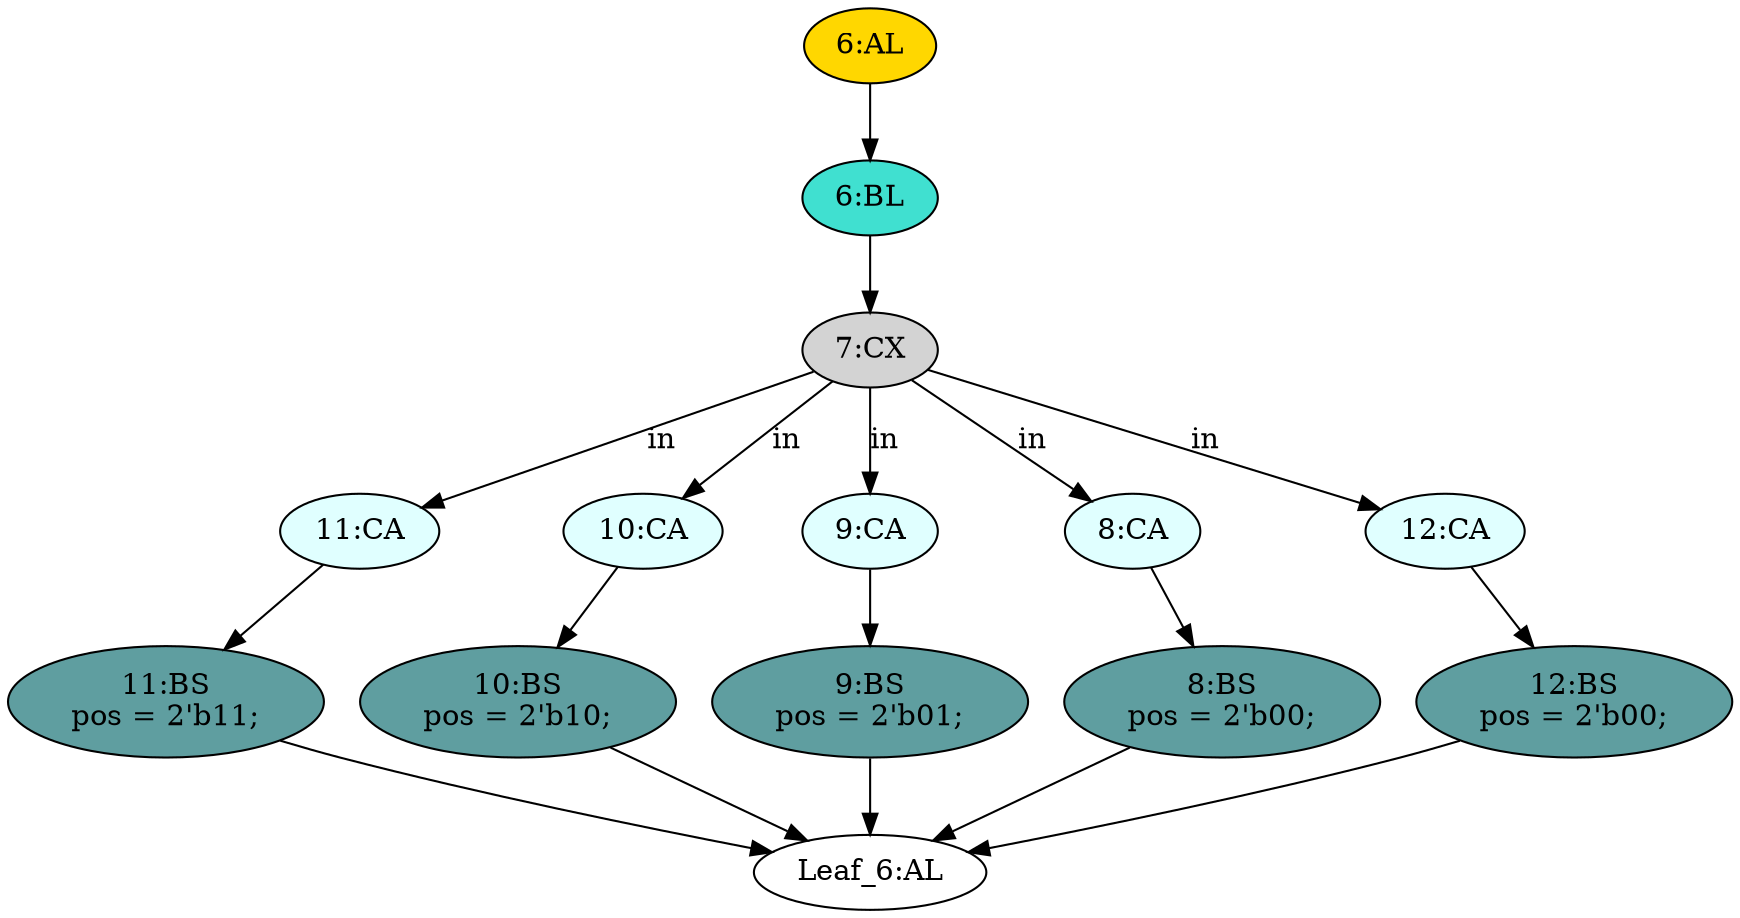 strict digraph "" {
	node [label="\N"];
	"11:CA"	[ast="<pyverilog.vparser.ast.Case object at 0x7fa9a6f3ec10>",
		fillcolor=lightcyan,
		label="11:CA",
		statements="[]",
		style=filled,
		typ=Case];
	"11:BS"	[ast="<pyverilog.vparser.ast.BlockingSubstitution object at 0x7fa9a6f3eb90>",
		fillcolor=cadetblue,
		label="11:BS
pos = 2'b11;",
		statements="[<pyverilog.vparser.ast.BlockingSubstitution object at 0x7fa9a6f3eb90>]",
		style=filled,
		typ=BlockingSubstitution];
	"11:CA" -> "11:BS"	[cond="[]",
		lineno=None];
	"9:BS"	[ast="<pyverilog.vparser.ast.BlockingSubstitution object at 0x7fa9a6f3e150>",
		fillcolor=cadetblue,
		label="9:BS
pos = 2'b01;",
		statements="[<pyverilog.vparser.ast.BlockingSubstitution object at 0x7fa9a6f3e150>]",
		style=filled,
		typ=BlockingSubstitution];
	"Leaf_6:AL"	[def_var="['pos']",
		label="Leaf_6:AL"];
	"9:BS" -> "Leaf_6:AL"	[cond="[]",
		lineno=None];
	"7:CX"	[ast="<pyverilog.vparser.ast.CasexStatement object at 0x7fa9a8691210>",
		fillcolor=lightgray,
		label="7:CX",
		statements="[]",
		style=filled,
		typ=CasexStatement];
	"7:CX" -> "11:CA"	[cond="['in']",
		label=in,
		lineno=7];
	"10:CA"	[ast="<pyverilog.vparser.ast.Case object at 0x7fa9a8691b50>",
		fillcolor=lightcyan,
		label="10:CA",
		statements="[]",
		style=filled,
		typ=Case];
	"7:CX" -> "10:CA"	[cond="['in']",
		label=in,
		lineno=7];
	"9:CA"	[ast="<pyverilog.vparser.ast.Case object at 0x7fa9a8691a90>",
		fillcolor=lightcyan,
		label="9:CA",
		statements="[]",
		style=filled,
		typ=Case];
	"7:CX" -> "9:CA"	[cond="['in']",
		label=in,
		lineno=7];
	"8:CA"	[ast="<pyverilog.vparser.ast.Case object at 0x7fa9a86915d0>",
		fillcolor=lightcyan,
		label="8:CA",
		statements="[]",
		style=filled,
		typ=Case];
	"7:CX" -> "8:CA"	[cond="['in']",
		label=in,
		lineno=7];
	"12:CA"	[ast="<pyverilog.vparser.ast.Case object at 0x7fa9a8691d50>",
		fillcolor=lightcyan,
		label="12:CA",
		statements="[]",
		style=filled,
		typ=Case];
	"7:CX" -> "12:CA"	[cond="['in']",
		label=in,
		lineno=7];
	"10:BS"	[ast="<pyverilog.vparser.ast.BlockingSubstitution object at 0x7fa9a8691bd0>",
		fillcolor=cadetblue,
		label="10:BS
pos = 2'b10;",
		statements="[<pyverilog.vparser.ast.BlockingSubstitution object at 0x7fa9a8691bd0>]",
		style=filled,
		typ=BlockingSubstitution];
	"10:BS" -> "Leaf_6:AL"	[cond="[]",
		lineno=None];
	"10:CA" -> "10:BS"	[cond="[]",
		lineno=None];
	"8:BS"	[ast="<pyverilog.vparser.ast.BlockingSubstitution object at 0x7fa9a8691950>",
		fillcolor=cadetblue,
		label="8:BS
pos = 2'b00;",
		statements="[<pyverilog.vparser.ast.BlockingSubstitution object at 0x7fa9a8691950>]",
		style=filled,
		typ=BlockingSubstitution];
	"8:BS" -> "Leaf_6:AL"	[cond="[]",
		lineno=None];
	"12:BS"	[ast="<pyverilog.vparser.ast.BlockingSubstitution object at 0x7fa9a8691d90>",
		fillcolor=cadetblue,
		label="12:BS
pos = 2'b00;",
		statements="[<pyverilog.vparser.ast.BlockingSubstitution object at 0x7fa9a8691d90>]",
		style=filled,
		typ=BlockingSubstitution];
	"12:BS" -> "Leaf_6:AL"	[cond="[]",
		lineno=None];
	"6:AL"	[ast="<pyverilog.vparser.ast.Always object at 0x7fa9a8691f10>",
		clk_sens=False,
		fillcolor=gold,
		label="6:AL",
		sens="[]",
		statements="[]",
		style=filled,
		typ=Always,
		use_var="['in']"];
	"6:BL"	[ast="<pyverilog.vparser.ast.Block object at 0x7fa9a8698050>",
		fillcolor=turquoise,
		label="6:BL",
		statements="[]",
		style=filled,
		typ=Block];
	"6:AL" -> "6:BL"	[cond="[]",
		lineno=None];
	"11:BS" -> "Leaf_6:AL"	[cond="[]",
		lineno=None];
	"9:CA" -> "9:BS"	[cond="[]",
		lineno=None];
	"6:BL" -> "7:CX"	[cond="[]",
		lineno=None];
	"8:CA" -> "8:BS"	[cond="[]",
		lineno=None];
	"12:CA" -> "12:BS"	[cond="[]",
		lineno=None];
}
